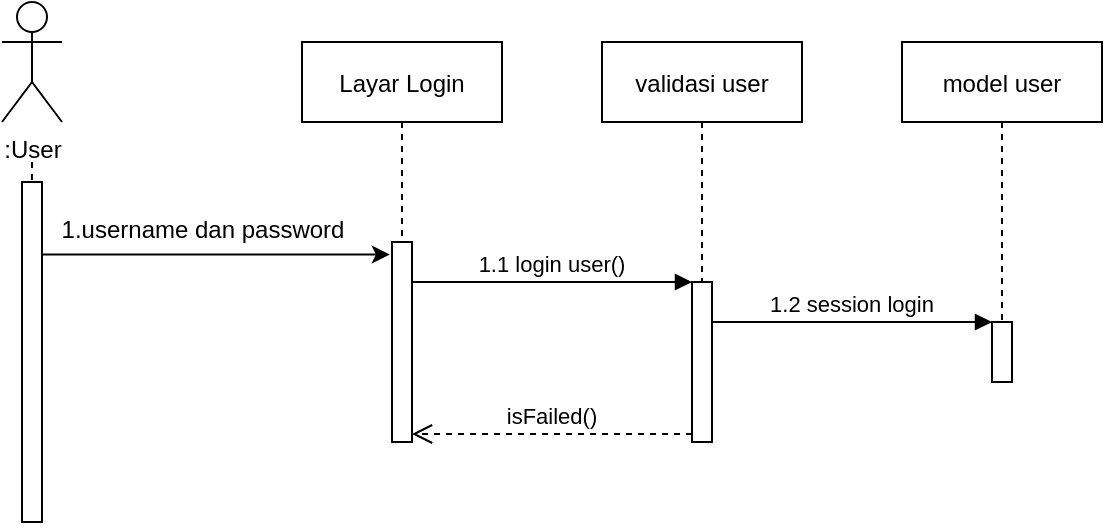 <mxfile version="17.4.6" type="device"><diagram id="kgpKYQtTHZ0yAKxKKP6v" name="Page-1"><mxGraphModel dx="903" dy="530" grid="1" gridSize="10" guides="1" tooltips="1" connect="1" arrows="1" fold="1" page="1" pageScale="1" pageWidth="850" pageHeight="1100" math="0" shadow="0"><root><mxCell id="0"/><mxCell id="1" parent="0"/><mxCell id="3nuBFxr9cyL0pnOWT2aG-1" value="Layar Login" style="shape=umlLifeline;perimeter=lifelinePerimeter;container=1;collapsible=0;recursiveResize=0;rounded=0;shadow=0;strokeWidth=1;" parent="1" vertex="1"><mxGeometry x="220" y="80" width="100" height="200" as="geometry"/></mxCell><mxCell id="3nuBFxr9cyL0pnOWT2aG-2" value="" style="points=[];perimeter=orthogonalPerimeter;rounded=0;shadow=0;strokeWidth=1;" parent="3nuBFxr9cyL0pnOWT2aG-1" vertex="1"><mxGeometry x="45" y="100" width="10" height="100" as="geometry"/></mxCell><mxCell id="3nuBFxr9cyL0pnOWT2aG-5" value="validasi user" style="shape=umlLifeline;perimeter=lifelinePerimeter;container=1;collapsible=0;recursiveResize=0;rounded=0;shadow=0;strokeWidth=1;" parent="1" vertex="1"><mxGeometry x="370" y="80" width="100" height="200" as="geometry"/></mxCell><mxCell id="3nuBFxr9cyL0pnOWT2aG-6" value="" style="points=[];perimeter=orthogonalPerimeter;rounded=0;shadow=0;strokeWidth=1;" parent="3nuBFxr9cyL0pnOWT2aG-5" vertex="1"><mxGeometry x="45" y="120" width="10" height="80" as="geometry"/></mxCell><mxCell id="3nuBFxr9cyL0pnOWT2aG-8" value="1.1 login user()" style="verticalAlign=bottom;endArrow=block;entryX=0;entryY=0;shadow=0;strokeWidth=1;" parent="3nuBFxr9cyL0pnOWT2aG-5" edge="1"><mxGeometry relative="1" as="geometry"><mxPoint x="-95" y="120" as="sourcePoint"/><mxPoint x="45" y="120.0" as="targetPoint"/><Array as="points"><mxPoint x="-20" y="120"/></Array></mxGeometry></mxCell><mxCell id="3nuBFxr9cyL0pnOWT2aG-7" value="isFailed()" style="verticalAlign=bottom;endArrow=open;dashed=1;endSize=8;exitX=0;exitY=0.95;shadow=0;strokeWidth=1;" parent="1" source="3nuBFxr9cyL0pnOWT2aG-6" target="3nuBFxr9cyL0pnOWT2aG-2" edge="1"><mxGeometry relative="1" as="geometry"><mxPoint x="275" y="236" as="targetPoint"/></mxGeometry></mxCell><mxCell id="d-2OW_0orGtFzGrd2AQe-2" value=":User" style="shape=umlActor;verticalLabelPosition=bottom;verticalAlign=top;html=1;outlineConnect=0;" vertex="1" parent="1"><mxGeometry x="70" y="60" width="30" height="60" as="geometry"/></mxCell><mxCell id="d-2OW_0orGtFzGrd2AQe-3" value="" style="endArrow=none;dashed=1;html=1;rounded=0;entryX=0.4;entryY=1.002;entryDx=0;entryDy=0;entryPerimeter=0;" edge="1" parent="1" target="d-2OW_0orGtFzGrd2AQe-8"><mxGeometry width="50" height="50" relative="1" as="geometry"><mxPoint x="85" y="140" as="sourcePoint"/><mxPoint x="85" y="403.556" as="targetPoint"/></mxGeometry></mxCell><mxCell id="d-2OW_0orGtFzGrd2AQe-4" value="" style="endArrow=classic;html=1;rounded=0;entryX=-0.111;entryY=0.063;entryDx=0;entryDy=0;entryPerimeter=0;" edge="1" parent="1" source="d-2OW_0orGtFzGrd2AQe-8" target="3nuBFxr9cyL0pnOWT2aG-2"><mxGeometry width="50" height="50" relative="1" as="geometry"><mxPoint x="90" y="162" as="sourcePoint"/><mxPoint x="330" y="210" as="targetPoint"/></mxGeometry></mxCell><mxCell id="d-2OW_0orGtFzGrd2AQe-7" value="&lt;span style=&quot;font-weight: normal&quot;&gt;&lt;font style=&quot;font-size: 12px&quot;&gt;1.username dan password&lt;/font&gt;&lt;/span&gt;" style="text;strokeColor=none;fillColor=none;html=1;fontSize=24;fontStyle=1;verticalAlign=middle;align=center;" vertex="1" parent="1"><mxGeometry x="120" y="150" width="100" height="40" as="geometry"/></mxCell><mxCell id="d-2OW_0orGtFzGrd2AQe-8" value="" style="points=[];perimeter=orthogonalPerimeter;rounded=0;shadow=0;strokeWidth=1;" vertex="1" parent="1"><mxGeometry x="80" y="150" width="10" height="170" as="geometry"/></mxCell><mxCell id="d-2OW_0orGtFzGrd2AQe-9" value="1.2 session login" style="verticalAlign=bottom;endArrow=block;entryX=0;entryY=0;shadow=0;strokeWidth=1;" edge="1" parent="1"><mxGeometry relative="1" as="geometry"><mxPoint x="425" y="220" as="sourcePoint"/><mxPoint x="565" y="220.0" as="targetPoint"/><Array as="points"><mxPoint x="500" y="220"/></Array></mxGeometry></mxCell><mxCell id="d-2OW_0orGtFzGrd2AQe-10" value="model user" style="shape=umlLifeline;perimeter=lifelinePerimeter;container=1;collapsible=0;recursiveResize=0;rounded=0;shadow=0;strokeWidth=1;" vertex="1" parent="1"><mxGeometry x="520" y="80" width="100" height="170" as="geometry"/></mxCell><mxCell id="d-2OW_0orGtFzGrd2AQe-11" value="" style="points=[];perimeter=orthogonalPerimeter;rounded=0;shadow=0;strokeWidth=1;" vertex="1" parent="d-2OW_0orGtFzGrd2AQe-10"><mxGeometry x="45" y="140" width="10" height="30" as="geometry"/></mxCell></root></mxGraphModel></diagram></mxfile>
